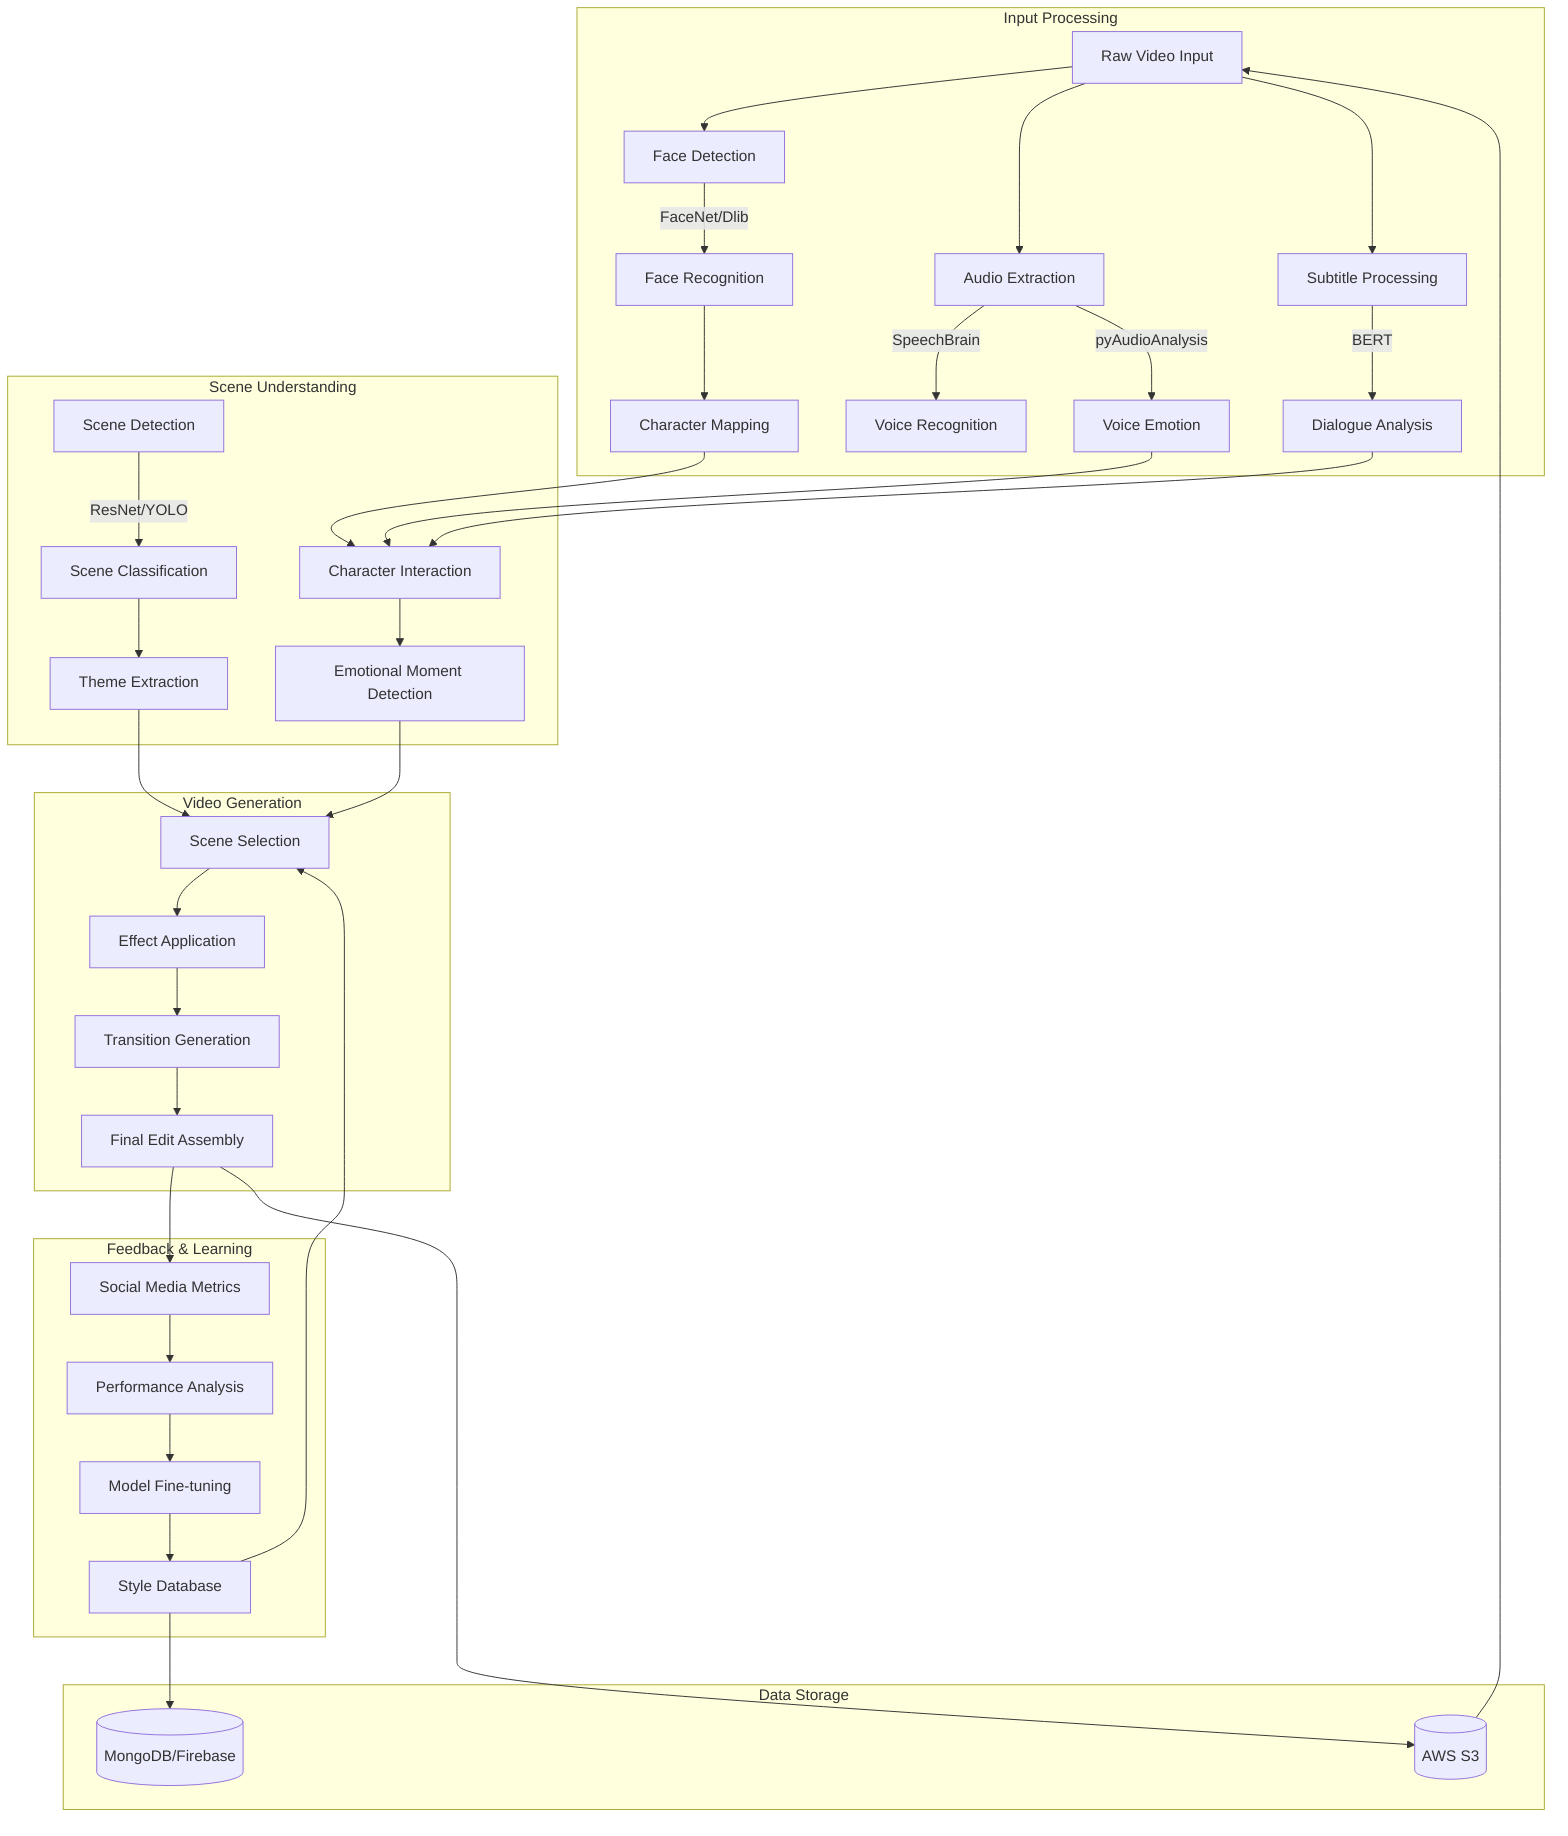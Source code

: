 flowchart TB
    subgraph Input["Input Processing"]
        A[Raw Video Input] --> B[Face Detection]
        A --> C[Audio Extraction]
        A --> D[Subtitle Processing]
        B --> |FaceNet/Dlib| E[Face Recognition]
        E --> F[Character Mapping]
        C --> |SpeechBrain| G[Voice Recognition]
        C --> |pyAudioAnalysis| H[Voice Emotion]
        D --> |BERT| I[Dialogue Analysis]
    end

    subgraph Analysis["Scene Understanding"]
        J[Scene Detection] --> |ResNet/YOLO| K[Scene Classification]
        K --> L[Theme Extraction]
        F --> M[Character Interaction]
        H --> M
        I --> M
        M --> N[Emotional Moment Detection]
    end

    subgraph Generation["Video Generation"]
        O[Scene Selection] --> P[Effect Application]
        P --> Q[Transition Generation]
        Q --> R[Final Edit Assembly]
    end

    subgraph Learning["Feedback & Learning"]
        S[Social Media Metrics] --> T[Performance Analysis]
        T --> U[Model Fine-tuning]
        U --> V[Style Database]
    end

    subgraph Storage["Data Storage"]
        W[(MongoDB/Firebase)]
        X[(AWS S3)]
    end

    N --> O
    L --> O
    V --> O
    R --> S
    V --> W
    X --> A
    R --> X